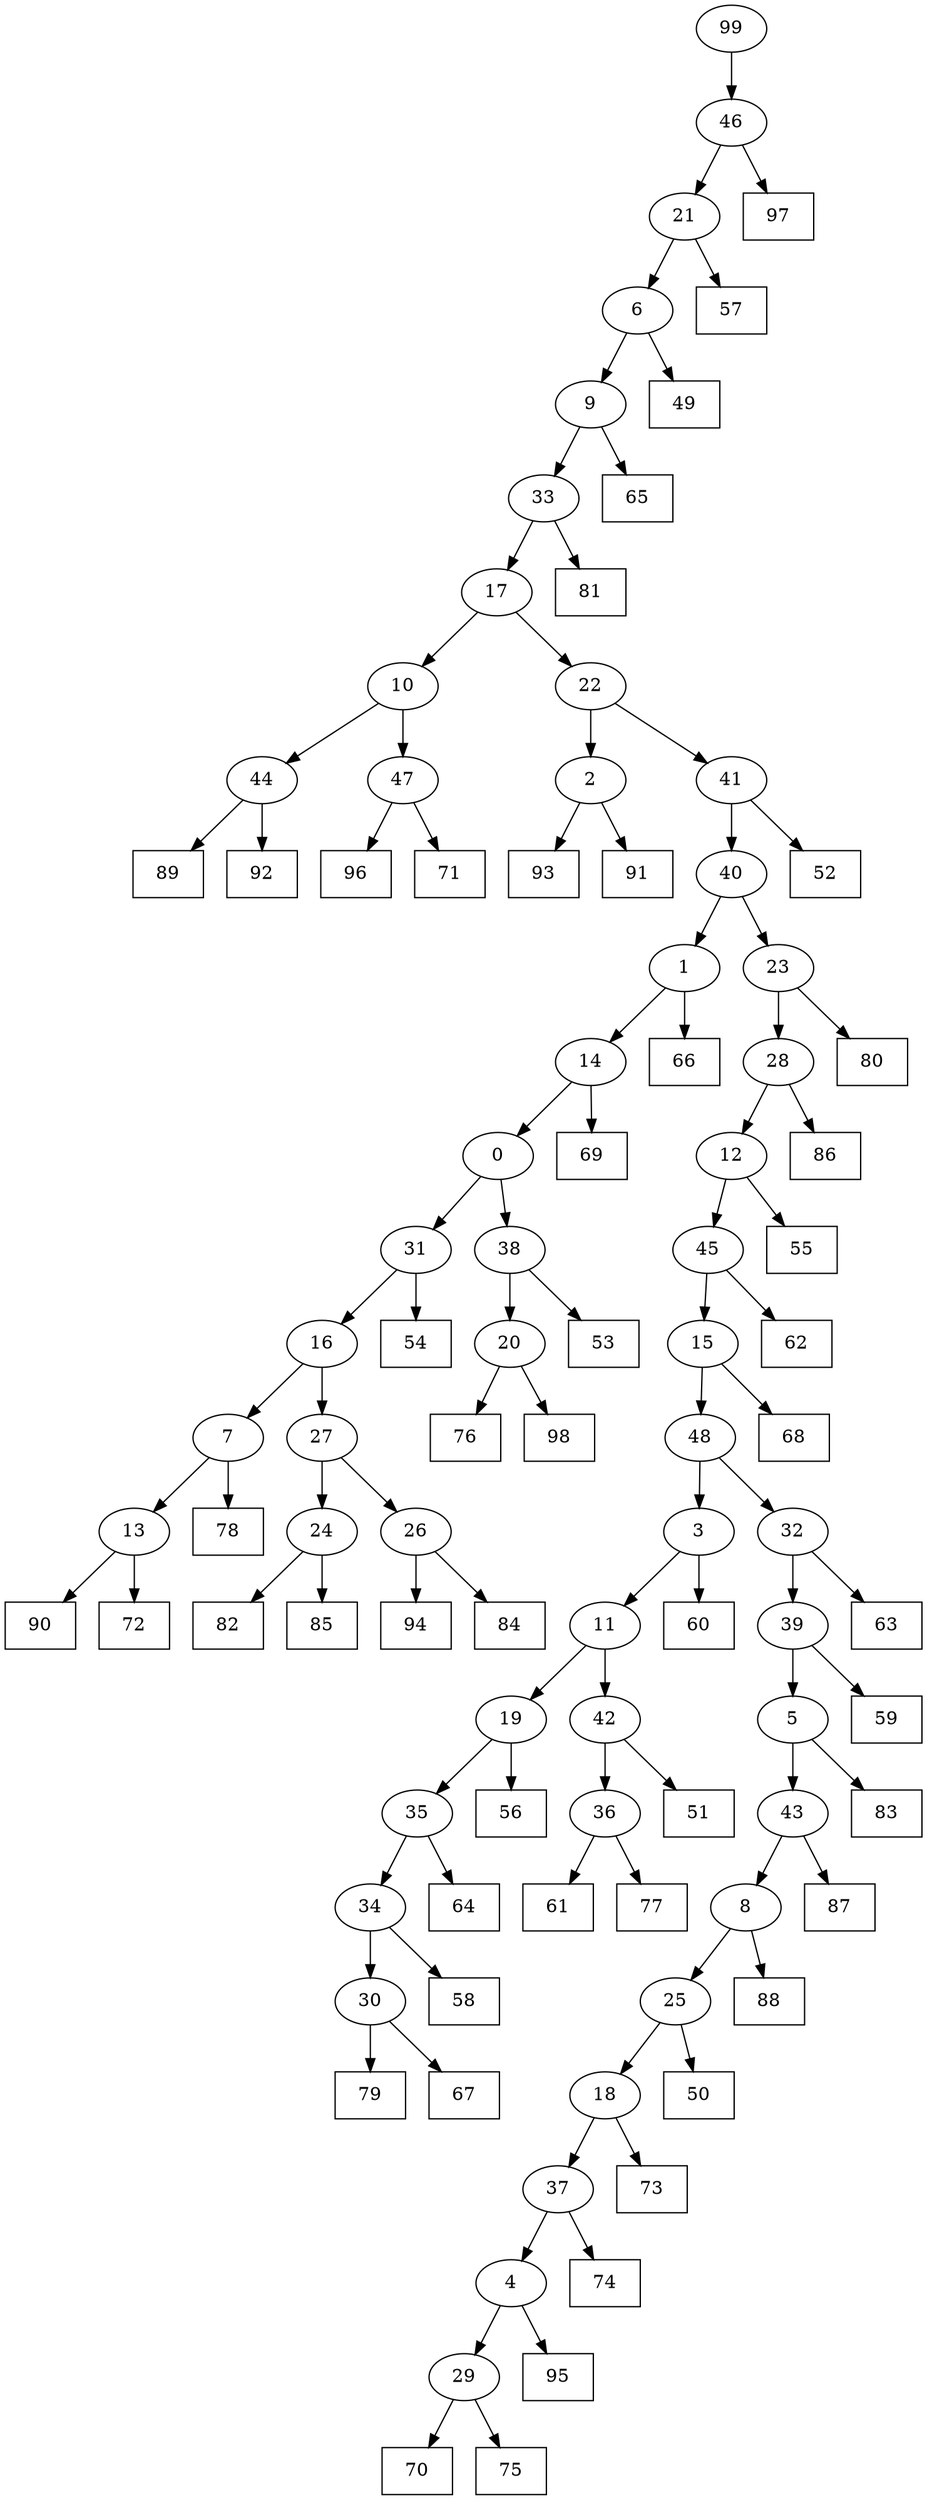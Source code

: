 digraph G {
0[label="0"];
1[label="1"];
2[label="2"];
3[label="3"];
4[label="4"];
5[label="5"];
6[label="6"];
7[label="7"];
8[label="8"];
9[label="9"];
10[label="10"];
11[label="11"];
12[label="12"];
13[label="13"];
14[label="14"];
15[label="15"];
16[label="16"];
17[label="17"];
18[label="18"];
19[label="19"];
20[label="20"];
21[label="21"];
22[label="22"];
23[label="23"];
24[label="24"];
25[label="25"];
26[label="26"];
27[label="27"];
28[label="28"];
29[label="29"];
30[label="30"];
31[label="31"];
32[label="32"];
33[label="33"];
34[label="34"];
35[label="35"];
36[label="36"];
37[label="37"];
38[label="38"];
39[label="39"];
40[label="40"];
41[label="41"];
42[label="42"];
43[label="43"];
44[label="44"];
45[label="45"];
46[label="46"];
47[label="47"];
48[label="48"];
49[shape=box,label="73"];
50[shape=box,label="49"];
51[shape=box,label="70"];
52[shape=box,label="52"];
53[shape=box,label="61"];
54[shape=box,label="56"];
55[shape=box,label="55"];
56[shape=box,label="58"];
57[shape=box,label="94"];
58[shape=box,label="57"];
59[shape=box,label="95"];
60[shape=box,label="88"];
61[shape=box,label="96"];
62[shape=box,label="68"];
63[shape=box,label="90"];
64[shape=box,label="78"];
65[shape=box,label="89"];
66[shape=box,label="87"];
67[shape=box,label="50"];
68[shape=box,label="62"];
69[shape=box,label="66"];
70[shape=box,label="93"];
71[shape=box,label="53"];
72[shape=box,label="59"];
73[shape=box,label="51"];
74[shape=box,label="65"];
75[shape=box,label="91"];
76[shape=box,label="75"];
77[shape=box,label="74"];
78[shape=box,label="97"];
79[shape=box,label="92"];
80[shape=box,label="72"];
81[shape=box,label="82"];
82[shape=box,label="80"];
83[shape=box,label="63"];
84[shape=box,label="83"];
85[shape=box,label="64"];
86[shape=box,label="79"];
87[shape=box,label="86"];
88[shape=box,label="81"];
89[shape=box,label="71"];
90[shape=box,label="77"];
91[shape=box,label="76"];
92[shape=box,label="85"];
93[shape=box,label="84"];
94[shape=box,label="54"];
95[shape=box,label="98"];
96[shape=box,label="67"];
97[shape=box,label="69"];
98[shape=box,label="60"];
99[label="99"];
2->75 ;
41->52 ;
31->94 ;
8->60 ;
9->74 ;
44->79 ;
26->57 ;
36->53 ;
34->56 ;
47->89 ;
39->72 ;
99->46 ;
33->88 ;
46->78 ;
46->21 ;
32->39 ;
15->62 ;
30->86 ;
29->51 ;
34->30 ;
19->35 ;
28->87 ;
48->32 ;
32->83 ;
43->66 ;
18->49 ;
4->59 ;
13->80 ;
35->34 ;
7->64 ;
30->96 ;
45->68 ;
16->7 ;
7->13 ;
22->41 ;
41->40 ;
10->47 ;
47->61 ;
23->28 ;
3->11 ;
0->38 ;
38->71 ;
22->2 ;
12->45 ;
20->95 ;
21->6 ;
1->14 ;
14->97 ;
37->4 ;
4->29 ;
5->84 ;
37->77 ;
43->8 ;
8->25 ;
2->70 ;
6->9 ;
23->82 ;
29->76 ;
40->23 ;
40->1 ;
1->69 ;
24->81 ;
25->67 ;
17->22 ;
16->27 ;
27->24 ;
48->3 ;
3->98 ;
13->63 ;
28->12 ;
15->48 ;
35->85 ;
42->73 ;
24->92 ;
14->0 ;
0->31 ;
12->55 ;
27->26 ;
26->93 ;
31->16 ;
9->33 ;
33->17 ;
17->10 ;
11->42 ;
42->36 ;
36->90 ;
25->18 ;
18->37 ;
39->5 ;
5->43 ;
21->58 ;
10->44 ;
44->65 ;
6->50 ;
11->19 ;
19->54 ;
45->15 ;
38->20 ;
20->91 ;
}
